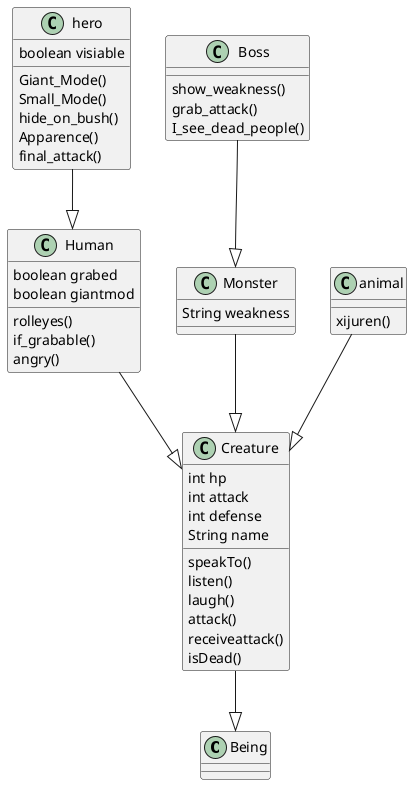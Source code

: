 @startuml

class Being

class Creature {

    int hp
    int attack
    int defense
    String name

    speakTo()
    listen()
    laugh()
    attack()
    receiveattack()
    isDead()
}

class Boss{

    show_weakness()
    grab_attack()
    I_see_dead_people()
}
class Human{
    boolean grabed
    boolean giantmod

    rolleyes()
     if_grabable()
     angry()
}

class Monster{
    String weakness
}

class animal{
    xijuren()
}
class hero{
    boolean visiable

   Giant_Mode()
    Small_Mode()
    hide_on_bush()
    Apparence()
    final_attack()

}
Creature --|> Being


Human --|> Creature

Monster --|> Creature

animal --|> Creature

Boss --|> Monster

hero --|> Human

@enduml